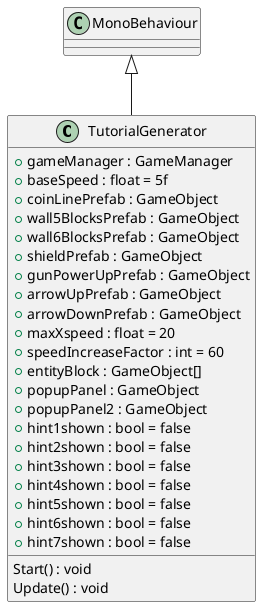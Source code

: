 @startuml
class TutorialGenerator {
    + gameManager : GameManager
    + baseSpeed : float = 5f
    + coinLinePrefab : GameObject
    + wall5BlocksPrefab : GameObject
    + wall6BlocksPrefab : GameObject
    + shieldPrefab : GameObject
    + gunPowerUpPrefab : GameObject
    + arrowUpPrefab : GameObject
    + arrowDownPrefab : GameObject
    + maxXspeed : float = 20
    + speedIncreaseFactor : int = 60
    + entityBlock : GameObject[]
    + popupPanel : GameObject
    + popupPanel2 : GameObject
    + hint1shown : bool = false
    + hint2shown : bool = false
    + hint3shown : bool = false
    + hint4shown : bool = false
    + hint5shown : bool = false
    + hint6shown : bool = false
    + hint7shown : bool = false
    Start() : void
    Update() : void
}
MonoBehaviour <|-- TutorialGenerator
@enduml
